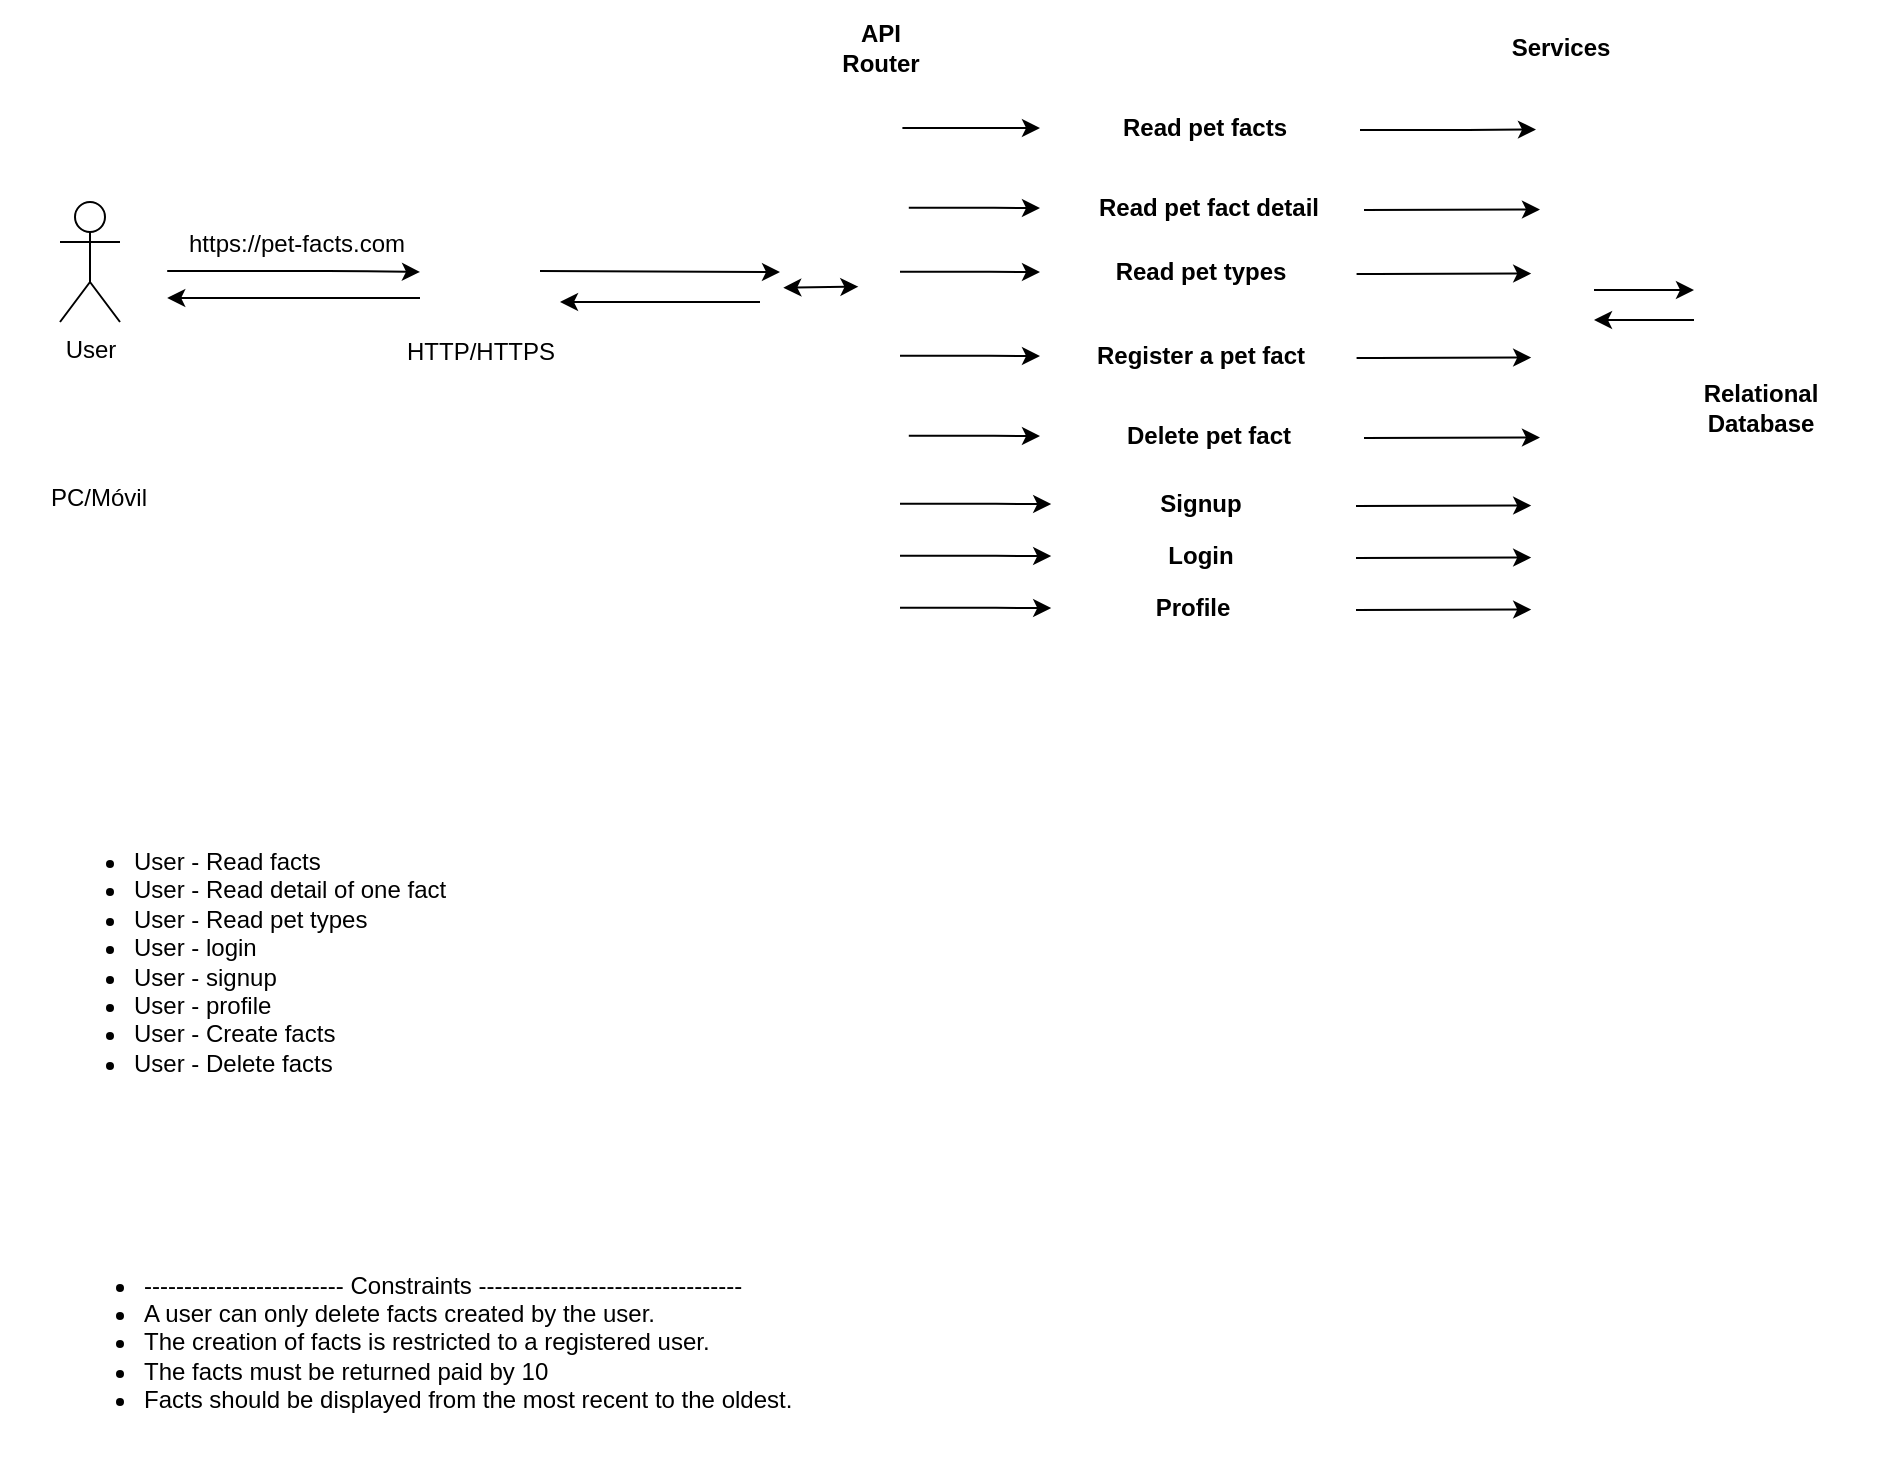 <mxfile>
    <diagram id="urZjsizEgsgI7ZKYRAx2" name="Página-1">
        <mxGraphModel dx="1060" dy="567" grid="1" gridSize="10" guides="1" tooltips="1" connect="1" arrows="1" fold="1" page="1" pageScale="1" pageWidth="827" pageHeight="1169" math="0" shadow="0">
            <root>
                <mxCell id="0"/>
                <mxCell id="1" parent="0"/>
                <mxCell id="2" value="User" style="shape=umlActor;verticalLabelPosition=bottom;verticalAlign=top;html=1;outlineConnect=0;fillColor=#FFFFFF;" parent="1" vertex="1">
                    <mxGeometry x="30" y="210" width="30" height="60" as="geometry"/>
                </mxCell>
                <mxCell id="4" value="" style="sketch=0;pointerEvents=1;shadow=0;dashed=0;html=1;strokeColor=none;fillColor=#FFFFFF;aspect=fixed;labelPosition=center;verticalLabelPosition=bottom;verticalAlign=top;align=center;outlineConnect=0;shape=mxgraph.vvd.networking;fontFamily=Helvetica;fontSize=12;fontColor=default;" parent="1" vertex="1">
                    <mxGeometry x="220" y="220" width="50" height="50" as="geometry"/>
                </mxCell>
                <mxCell id="5" value="" style="sketch=0;pointerEvents=1;shadow=0;dashed=0;html=1;strokeColor=none;fillColor=#FFFFFF;aspect=fixed;labelPosition=center;verticalLabelPosition=bottom;verticalAlign=top;align=center;outlineConnect=0;shape=mxgraph.vvd.phone;fontFamily=Helvetica;fontSize=12;fontColor=default;" parent="1" vertex="1">
                    <mxGeometry x="60" y="300" width="23.6" height="40" as="geometry"/>
                </mxCell>
                <mxCell id="8" value="" style="whiteSpace=wrap;html=1;shadow=0;fontFamily=Helvetica;fontSize=12;fontColor=default;strokeColor=#FFFFFF;fillColor=none;" parent="1" vertex="1">
                    <mxGeometry x="390" y="110" width="550" height="370" as="geometry"/>
                </mxCell>
                <mxCell id="6" value="" style="sketch=0;pointerEvents=1;shadow=0;dashed=0;html=1;strokeColor=none;fillColor=#FFFFFF;aspect=fixed;labelPosition=center;verticalLabelPosition=bottom;verticalAlign=top;align=center;outlineConnect=0;shape=mxgraph.vvd.laptop;fontFamily=Helvetica;fontSize=12;fontColor=default;" parent="1" vertex="1">
                    <mxGeometry y="300" width="50" height="36" as="geometry"/>
                </mxCell>
                <mxCell id="9" value="" style="endArrow=classic;html=1;fontFamily=Helvetica;fontSize=12;fontColor=default;" parent="1" edge="1">
                    <mxGeometry relative="1" as="geometry">
                        <mxPoint x="83.6" y="244.5" as="sourcePoint"/>
                        <mxPoint x="210" y="245" as="targetPoint"/>
                        <Array as="points">
                            <mxPoint x="173.6" y="244.5"/>
                        </Array>
                    </mxGeometry>
                </mxCell>
                <mxCell id="10" value="https://pet-facts.com" style="edgeLabel;resizable=0;html=1;align=center;verticalAlign=middle;shadow=0;fontFamily=Helvetica;fontSize=12;fontColor=default;strokeColor=default;fillColor=none;" parent="9" connectable="0" vertex="1">
                    <mxGeometry relative="1" as="geometry">
                        <mxPoint x="1" y="-14" as="offset"/>
                    </mxGeometry>
                </mxCell>
                <mxCell id="24" value="" style="endArrow=classic;html=1;fontFamily=Helvetica;fontSize=12;fontColor=default;" parent="1" edge="1">
                    <mxGeometry relative="1" as="geometry">
                        <mxPoint x="270" y="244.5" as="sourcePoint"/>
                        <mxPoint x="390" y="245" as="targetPoint"/>
                    </mxGeometry>
                </mxCell>
                <mxCell id="25" value="HTTP/HTTPS" style="edgeLabel;resizable=0;html=1;align=center;verticalAlign=middle;shadow=0;fontFamily=Helvetica;fontSize=12;fontColor=default;strokeColor=default;fillColor=none;" parent="24" connectable="0" vertex="1">
                    <mxGeometry relative="1" as="geometry">
                        <mxPoint x="-90" y="40" as="offset"/>
                    </mxGeometry>
                </mxCell>
                <mxCell id="26" value="" style="html=1;points=[];perimeter=orthogonalPerimeter;shadow=0;fontFamily=Helvetica;fontSize=12;fontColor=default;strokeColor=#FFFFFF;fillColor=none;" parent="1" vertex="1">
                    <mxGeometry x="430" y="150" width="20" height="270" as="geometry"/>
                </mxCell>
                <mxCell id="30" value="API&lt;br&gt;Router" style="text;align=center;fontStyle=1;verticalAlign=middle;spacingLeft=3;spacingRight=3;strokeColor=none;rotatable=0;points=[[0,0.5],[1,0.5]];portConstraint=eastwest;shadow=0;fontFamily=Helvetica;fontSize=12;fontColor=default;fillColor=none;html=1;" parent="1" vertex="1">
                    <mxGeometry x="400" y="120" width="80" height="26" as="geometry"/>
                </mxCell>
                <mxCell id="34" value="" style="sketch=0;pointerEvents=1;shadow=0;dashed=0;html=1;strokeColor=#FFFFFF;fillColor=#FFFFFF;aspect=fixed;labelPosition=center;verticalLabelPosition=bottom;verticalAlign=top;align=center;outlineConnect=0;shape=mxgraph.vvd.storage;fontFamily=Helvetica;fontSize=12;fontColor=default;" parent="1" vertex="1">
                    <mxGeometry x="860" y="230" width="37.5" height="50" as="geometry"/>
                </mxCell>
                <mxCell id="35" value="&lt;ul&gt;&lt;li&gt;&lt;span&gt;User - Read facts&lt;/span&gt;&lt;/li&gt;&lt;li&gt;&lt;span&gt;User - Read detail of one fact&lt;/span&gt;&lt;/li&gt;&lt;li&gt;&lt;span&gt;User - Read pet types&lt;/span&gt;&lt;/li&gt;&lt;li&gt;User - login&lt;/li&gt;&lt;li&gt;User - signup&lt;/li&gt;&lt;li&gt;User - profile&lt;/li&gt;&lt;li&gt;User - Create facts&amp;nbsp;&lt;/li&gt;&lt;li&gt;User - Delete facts&lt;/li&gt;&lt;/ul&gt;" style="text;strokeColor=none;fillColor=none;html=1;whiteSpace=wrap;verticalAlign=middle;overflow=hidden;shadow=0;fontFamily=Helvetica;fontSize=12;fontColor=default;" parent="1" vertex="1">
                    <mxGeometry x="25" y="500" width="235" height="180" as="geometry"/>
                </mxCell>
                <mxCell id="36" value="Relational&lt;br&gt;Database" style="text;align=center;fontStyle=1;verticalAlign=middle;spacingLeft=3;spacingRight=3;strokeColor=none;rotatable=0;points=[[0,0.5],[1,0.5]];portConstraint=eastwest;shadow=0;fontFamily=Helvetica;fontSize=12;fontColor=default;fillColor=none;html=1;" parent="1" vertex="1">
                    <mxGeometry x="840" y="300" width="80" height="26" as="geometry"/>
                </mxCell>
                <mxCell id="38" value="Read pet facts" style="text;align=center;fontStyle=1;verticalAlign=middle;spacingLeft=3;spacingRight=3;strokeColor=none;rotatable=0;points=[[0,0.5],[1,0.5]];portConstraint=eastwest;shadow=0;fontFamily=Helvetica;fontSize=12;fontColor=default;fillColor=none;html=1;" parent="1" vertex="1">
                    <mxGeometry x="552" y="160" width="100" height="26" as="geometry"/>
                </mxCell>
                <mxCell id="39" value="" style="edgeStyle=elbowEdgeStyle;elbow=horizontal;endArrow=classic;html=1;fontFamily=Helvetica;fontSize=12;fontColor=default;exitX=1.06;exitY=0.085;exitDx=0;exitDy=0;exitPerimeter=0;" parent="1" source="26" edge="1">
                    <mxGeometry width="50" height="50" relative="1" as="geometry">
                        <mxPoint x="450" y="198" as="sourcePoint"/>
                        <mxPoint x="520" y="173" as="targetPoint"/>
                    </mxGeometry>
                </mxCell>
                <mxCell id="40" value="" style="edgeStyle=elbowEdgeStyle;elbow=horizontal;endArrow=classic;html=1;fontFamily=Helvetica;fontSize=12;fontColor=default;entryX=-0.1;entryY=0.088;entryDx=0;entryDy=0;entryPerimeter=0;" parent="1" target="43" edge="1">
                    <mxGeometry width="50" height="50" relative="1" as="geometry">
                        <mxPoint x="680" y="174" as="sourcePoint"/>
                        <mxPoint x="650" y="173" as="targetPoint"/>
                    </mxGeometry>
                </mxCell>
                <mxCell id="41" value="" style="endArrow=classic;html=1;fontFamily=Helvetica;fontSize=12;fontColor=default;" parent="1" edge="1">
                    <mxGeometry relative="1" as="geometry">
                        <mxPoint x="380" y="260" as="sourcePoint"/>
                        <mxPoint x="280" y="260" as="targetPoint"/>
                    </mxGeometry>
                </mxCell>
                <mxCell id="43" value="" style="html=1;points=[];perimeter=orthogonalPerimeter;shadow=0;fontFamily=Helvetica;fontSize=12;fontColor=default;strokeColor=#FFFFFF;fillColor=none;" parent="1" vertex="1">
                    <mxGeometry x="770" y="150" width="20" height="270" as="geometry"/>
                </mxCell>
                <mxCell id="44" value="Services" style="text;align=center;fontStyle=1;verticalAlign=middle;spacingLeft=3;spacingRight=3;strokeColor=none;rotatable=0;points=[[0,0.5],[1,0.5]];portConstraint=eastwest;shadow=0;fontFamily=Helvetica;fontSize=12;fontColor=default;fillColor=none;html=1;" parent="1" vertex="1">
                    <mxGeometry x="740" y="120" width="80" height="26" as="geometry"/>
                </mxCell>
                <mxCell id="45" value="" style="endArrow=classic;html=1;fontFamily=Helvetica;fontSize=12;fontColor=default;" parent="1" edge="1">
                    <mxGeometry relative="1" as="geometry">
                        <mxPoint x="797" y="254" as="sourcePoint"/>
                        <mxPoint x="847" y="254" as="targetPoint"/>
                    </mxGeometry>
                </mxCell>
                <mxCell id="47" value="" style="endArrow=classic;html=1;fontFamily=Helvetica;fontSize=12;fontColor=default;" parent="1" edge="1">
                    <mxGeometry relative="1" as="geometry">
                        <mxPoint x="847" y="269" as="sourcePoint"/>
                        <mxPoint x="797" y="269" as="targetPoint"/>
                    </mxGeometry>
                </mxCell>
                <mxCell id="49" value="Read pet fact detail" style="text;align=center;fontStyle=1;verticalAlign=middle;spacingLeft=3;spacingRight=3;strokeColor=none;rotatable=0;points=[[0,0.5],[1,0.5]];portConstraint=eastwest;shadow=0;fontFamily=Helvetica;fontSize=12;fontColor=default;fillColor=none;html=1;" parent="1" vertex="1">
                    <mxGeometry x="554" y="200" width="100" height="26" as="geometry"/>
                </mxCell>
                <mxCell id="50" value="" style="edgeStyle=elbowEdgeStyle;elbow=horizontal;endArrow=classic;html=1;fontFamily=Helvetica;fontSize=12;fontColor=default;exitX=1.22;exitY=0.233;exitDx=0;exitDy=0;exitPerimeter=0;" parent="1" source="26" edge="1">
                    <mxGeometry width="50" height="50" relative="1" as="geometry">
                        <mxPoint x="452" y="238" as="sourcePoint"/>
                        <mxPoint x="520" y="213" as="targetPoint"/>
                    </mxGeometry>
                </mxCell>
                <mxCell id="51" value="" style="edgeStyle=elbowEdgeStyle;elbow=horizontal;endArrow=classic;html=1;fontFamily=Helvetica;fontSize=12;fontColor=default;entryX=-0.1;entryY=0.088;entryDx=0;entryDy=0;entryPerimeter=0;" parent="1" edge="1">
                    <mxGeometry width="50" height="50" relative="1" as="geometry">
                        <mxPoint x="682" y="214" as="sourcePoint"/>
                        <mxPoint x="770" y="213.76" as="targetPoint"/>
                        <Array as="points">
                            <mxPoint x="682" y="230"/>
                            <mxPoint x="706" y="240"/>
                        </Array>
                    </mxGeometry>
                </mxCell>
                <mxCell id="52" value="Read pet types" style="text;align=center;fontStyle=1;verticalAlign=middle;spacingLeft=3;spacingRight=3;strokeColor=none;rotatable=0;points=[[0,0.5],[1,0.5]];portConstraint=eastwest;shadow=0;fontFamily=Helvetica;fontSize=12;fontColor=default;fillColor=none;html=1;" parent="1" vertex="1">
                    <mxGeometry x="549.6" y="232" width="100" height="26" as="geometry"/>
                </mxCell>
                <mxCell id="53" value="" style="edgeStyle=elbowEdgeStyle;elbow=horizontal;endArrow=classic;html=1;fontFamily=Helvetica;fontSize=12;fontColor=default;exitX=1.22;exitY=0.233;exitDx=0;exitDy=0;exitPerimeter=0;" parent="1" edge="1">
                    <mxGeometry width="50" height="50" relative="1" as="geometry">
                        <mxPoint x="450.0" y="244.91" as="sourcePoint"/>
                        <mxPoint x="520" y="245" as="targetPoint"/>
                    </mxGeometry>
                </mxCell>
                <mxCell id="54" value="" style="edgeStyle=elbowEdgeStyle;elbow=horizontal;endArrow=classic;html=1;fontFamily=Helvetica;fontSize=12;fontColor=default;entryX=-0.1;entryY=0.088;entryDx=0;entryDy=0;entryPerimeter=0;" parent="1" edge="1">
                    <mxGeometry width="50" height="50" relative="1" as="geometry">
                        <mxPoint x="680" y="246" as="sourcePoint"/>
                        <mxPoint x="765.6" y="245.76" as="targetPoint"/>
                        <Array as="points">
                            <mxPoint x="677.6" y="262"/>
                            <mxPoint x="701.6" y="272"/>
                        </Array>
                    </mxGeometry>
                </mxCell>
                <mxCell id="56" value="&lt;ul&gt;&lt;li&gt;------------------------- Constraints ---------------------------------&lt;/li&gt;&lt;li&gt;&lt;span&gt;A user can only delete facts created by the user.&lt;/span&gt;&lt;/li&gt;&lt;li&gt;The creation of facts is restricted to a registered user.&lt;br&gt;&lt;/li&gt;&lt;li&gt;The facts must be returned paid by 10&lt;br&gt;&lt;/li&gt;&lt;li&gt;Facts should be displayed from the most recent to the oldest.&lt;br&gt;&lt;/li&gt;&lt;/ul&gt;" style="text;strokeColor=none;fillColor=none;html=1;whiteSpace=wrap;verticalAlign=middle;overflow=hidden;shadow=0;fontFamily=Helvetica;fontSize=12;fontColor=default;" parent="1" vertex="1">
                    <mxGeometry x="30" y="710" width="398" height="140" as="geometry"/>
                </mxCell>
                <mxCell id="57" value="Register a pet fact" style="text;align=center;fontStyle=1;verticalAlign=middle;spacingLeft=3;spacingRight=3;strokeColor=none;rotatable=0;points=[[0,0.5],[1,0.5]];portConstraint=eastwest;shadow=0;fontFamily=Helvetica;fontSize=12;fontColor=default;fillColor=none;html=1;" parent="1" vertex="1">
                    <mxGeometry x="549.6" y="274" width="100" height="26" as="geometry"/>
                </mxCell>
                <mxCell id="58" value="" style="edgeStyle=elbowEdgeStyle;elbow=horizontal;endArrow=classic;html=1;fontFamily=Helvetica;fontSize=12;fontColor=default;exitX=1.22;exitY=0.233;exitDx=0;exitDy=0;exitPerimeter=0;" parent="1" edge="1">
                    <mxGeometry width="50" height="50" relative="1" as="geometry">
                        <mxPoint x="450" y="286.91" as="sourcePoint"/>
                        <mxPoint x="520" y="287" as="targetPoint"/>
                    </mxGeometry>
                </mxCell>
                <mxCell id="59" value="" style="edgeStyle=elbowEdgeStyle;elbow=horizontal;endArrow=classic;html=1;fontFamily=Helvetica;fontSize=12;fontColor=default;entryX=-0.1;entryY=0.088;entryDx=0;entryDy=0;entryPerimeter=0;" parent="1" edge="1">
                    <mxGeometry width="50" height="50" relative="1" as="geometry">
                        <mxPoint x="680" y="288" as="sourcePoint"/>
                        <mxPoint x="765.6" y="287.76" as="targetPoint"/>
                        <Array as="points">
                            <mxPoint x="677.6" y="304"/>
                            <mxPoint x="701.6" y="314"/>
                        </Array>
                    </mxGeometry>
                </mxCell>
                <mxCell id="60" value="Delete pet fact" style="text;align=center;fontStyle=1;verticalAlign=middle;spacingLeft=3;spacingRight=3;strokeColor=none;rotatable=0;points=[[0,0.5],[1,0.5]];portConstraint=eastwest;shadow=0;fontFamily=Helvetica;fontSize=12;fontColor=default;fillColor=none;html=1;" parent="1" vertex="1">
                    <mxGeometry x="554" y="314" width="100" height="26" as="geometry"/>
                </mxCell>
                <mxCell id="61" value="" style="edgeStyle=elbowEdgeStyle;elbow=horizontal;endArrow=classic;html=1;fontFamily=Helvetica;fontSize=12;fontColor=default;exitX=1.22;exitY=0.233;exitDx=0;exitDy=0;exitPerimeter=0;" parent="1" edge="1">
                    <mxGeometry width="50" height="50" relative="1" as="geometry">
                        <mxPoint x="454.4" y="326.91" as="sourcePoint"/>
                        <mxPoint x="520" y="327" as="targetPoint"/>
                    </mxGeometry>
                </mxCell>
                <mxCell id="62" value="" style="edgeStyle=elbowEdgeStyle;elbow=horizontal;endArrow=classic;html=1;fontFamily=Helvetica;fontSize=12;fontColor=default;entryX=-0.1;entryY=0.088;entryDx=0;entryDy=0;entryPerimeter=0;" parent="1" edge="1">
                    <mxGeometry width="50" height="50" relative="1" as="geometry">
                        <mxPoint x="682" y="328" as="sourcePoint"/>
                        <mxPoint x="770.0" y="327.76" as="targetPoint"/>
                        <Array as="points">
                            <mxPoint x="682" y="344"/>
                            <mxPoint x="706" y="354"/>
                        </Array>
                    </mxGeometry>
                </mxCell>
                <mxCell id="63" value="Signup" style="text;align=center;fontStyle=1;verticalAlign=middle;spacingLeft=3;spacingRight=3;strokeColor=none;rotatable=0;points=[[0,0.5],[1,0.5]];portConstraint=eastwest;shadow=0;fontFamily=Helvetica;fontSize=12;fontColor=default;fillColor=none;html=1;" parent="1" vertex="1">
                    <mxGeometry x="549.6" y="348" width="100" height="26" as="geometry"/>
                </mxCell>
                <mxCell id="64" value="" style="edgeStyle=elbowEdgeStyle;elbow=horizontal;endArrow=classic;html=1;fontFamily=Helvetica;fontSize=12;fontColor=default;exitX=1.22;exitY=0.233;exitDx=0;exitDy=0;exitPerimeter=0;" parent="1" edge="1">
                    <mxGeometry width="50" height="50" relative="1" as="geometry">
                        <mxPoint x="450.0" y="360.91" as="sourcePoint"/>
                        <mxPoint x="525.6" y="361" as="targetPoint"/>
                    </mxGeometry>
                </mxCell>
                <mxCell id="65" value="" style="edgeStyle=elbowEdgeStyle;elbow=horizontal;endArrow=classic;html=1;fontFamily=Helvetica;fontSize=12;fontColor=default;entryX=-0.1;entryY=0.088;entryDx=0;entryDy=0;entryPerimeter=0;" parent="1" edge="1">
                    <mxGeometry width="50" height="50" relative="1" as="geometry">
                        <mxPoint x="678" y="362" as="sourcePoint"/>
                        <mxPoint x="765.6" y="361.76" as="targetPoint"/>
                        <Array as="points">
                            <mxPoint x="677.6" y="378"/>
                            <mxPoint x="701.6" y="388"/>
                        </Array>
                    </mxGeometry>
                </mxCell>
                <mxCell id="66" value="Login" style="text;align=center;fontStyle=1;verticalAlign=middle;spacingLeft=3;spacingRight=3;strokeColor=none;rotatable=0;points=[[0,0.5],[1,0.5]];portConstraint=eastwest;shadow=0;fontFamily=Helvetica;fontSize=12;fontColor=default;fillColor=none;html=1;" parent="1" vertex="1">
                    <mxGeometry x="549.6" y="374" width="100" height="26" as="geometry"/>
                </mxCell>
                <mxCell id="67" value="" style="edgeStyle=elbowEdgeStyle;elbow=horizontal;endArrow=classic;html=1;fontFamily=Helvetica;fontSize=12;fontColor=default;exitX=1.22;exitY=0.233;exitDx=0;exitDy=0;exitPerimeter=0;" parent="1" edge="1">
                    <mxGeometry width="50" height="50" relative="1" as="geometry">
                        <mxPoint x="450" y="386.91" as="sourcePoint"/>
                        <mxPoint x="525.6" y="387" as="targetPoint"/>
                    </mxGeometry>
                </mxCell>
                <mxCell id="68" value="" style="edgeStyle=elbowEdgeStyle;elbow=horizontal;endArrow=classic;html=1;fontFamily=Helvetica;fontSize=12;fontColor=default;entryX=-0.1;entryY=0.088;entryDx=0;entryDy=0;entryPerimeter=0;" parent="1" edge="1">
                    <mxGeometry width="50" height="50" relative="1" as="geometry">
                        <mxPoint x="678" y="388" as="sourcePoint"/>
                        <mxPoint x="765.6" y="387.76" as="targetPoint"/>
                        <Array as="points">
                            <mxPoint x="677.6" y="404"/>
                            <mxPoint x="701.6" y="414"/>
                        </Array>
                    </mxGeometry>
                </mxCell>
                <mxCell id="69" value="Profile" style="text;align=center;fontStyle=1;verticalAlign=middle;spacingLeft=3;spacingRight=3;strokeColor=none;rotatable=0;points=[[0,0.5],[1,0.5]];portConstraint=eastwest;shadow=0;fontFamily=Helvetica;fontSize=12;fontColor=default;fillColor=none;html=1;" parent="1" vertex="1">
                    <mxGeometry x="545.6" y="400" width="100" height="26" as="geometry"/>
                </mxCell>
                <mxCell id="70" value="" style="edgeStyle=elbowEdgeStyle;elbow=horizontal;endArrow=classic;html=1;fontFamily=Helvetica;fontSize=12;fontColor=default;exitX=1.22;exitY=0.233;exitDx=0;exitDy=0;exitPerimeter=0;" parent="1" edge="1">
                    <mxGeometry width="50" height="50" relative="1" as="geometry">
                        <mxPoint x="450" y="412.91" as="sourcePoint"/>
                        <mxPoint x="525.6" y="413" as="targetPoint"/>
                    </mxGeometry>
                </mxCell>
                <mxCell id="71" value="" style="edgeStyle=elbowEdgeStyle;elbow=horizontal;endArrow=classic;html=1;fontFamily=Helvetica;fontSize=12;fontColor=default;entryX=-0.1;entryY=0.088;entryDx=0;entryDy=0;entryPerimeter=0;" parent="1" edge="1">
                    <mxGeometry width="50" height="50" relative="1" as="geometry">
                        <mxPoint x="678" y="414" as="sourcePoint"/>
                        <mxPoint x="765.6" y="413.76" as="targetPoint"/>
                        <Array as="points">
                            <mxPoint x="677.6" y="430"/>
                            <mxPoint x="701.6" y="440"/>
                        </Array>
                    </mxGeometry>
                </mxCell>
                <mxCell id="72" value="PC/Móvil" style="edgeLabel;resizable=0;html=1;align=center;verticalAlign=middle;shadow=0;fontFamily=Helvetica;fontSize=12;fontColor=default;strokeColor=default;fillColor=none;" parent="1" connectable="0" vertex="1">
                    <mxGeometry x="39.999" y="350.0" as="geometry">
                        <mxPoint x="9" y="8" as="offset"/>
                    </mxGeometry>
                </mxCell>
                <mxCell id="73" value="" style="endArrow=classic;html=1;fontFamily=Helvetica;fontSize=12;fontColor=default;" parent="1" edge="1">
                    <mxGeometry relative="1" as="geometry">
                        <mxPoint x="210" y="258" as="sourcePoint"/>
                        <mxPoint x="83.6" y="258" as="targetPoint"/>
                    </mxGeometry>
                </mxCell>
                <mxCell id="74" value="" style="endArrow=classic;startArrow=classic;html=1;fontFamily=Helvetica;fontSize=12;fontColor=default;entryX=-0.04;entryY=0.379;entryDx=0;entryDy=0;entryPerimeter=0;exitX=0.003;exitY=0.386;exitDx=0;exitDy=0;exitPerimeter=0;" parent="1" source="8" target="26" edge="1">
                    <mxGeometry width="50" height="50" relative="1" as="geometry">
                        <mxPoint x="270" y="360" as="sourcePoint"/>
                        <mxPoint x="320" y="310" as="targetPoint"/>
                    </mxGeometry>
                </mxCell>
            </root>
        </mxGraphModel>
    </diagram>
</mxfile>